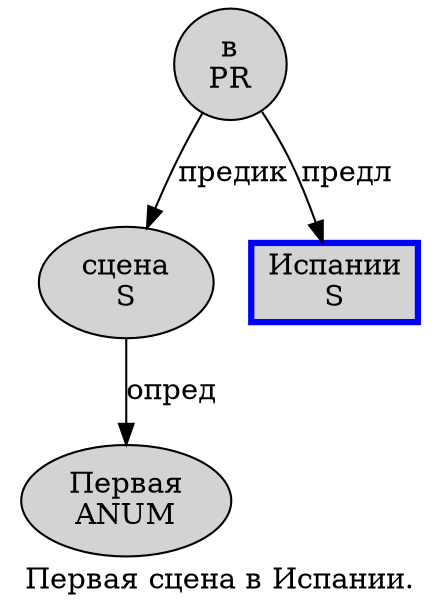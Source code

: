 digraph SENTENCE_3230 {
	graph [label="Первая сцена в Испании."]
	node [style=filled]
		0 [label="Первая
ANUM" color="" fillcolor=lightgray penwidth=1 shape=ellipse]
		1 [label="сцена
S" color="" fillcolor=lightgray penwidth=1 shape=ellipse]
		2 [label="в
PR" color="" fillcolor=lightgray penwidth=1 shape=ellipse]
		3 [label="Испании
S" color=blue fillcolor=lightgray penwidth=3 shape=box]
			2 -> 1 [label="предик"]
			2 -> 3 [label="предл"]
			1 -> 0 [label="опред"]
}